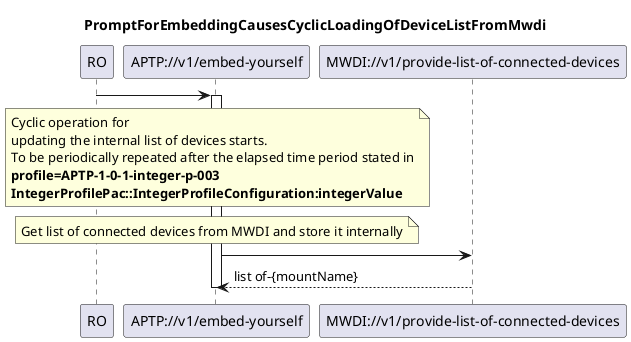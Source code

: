 @startuml 00x_CyclicLoadingOfDeviceListFromMwdi
skinparam responseMessageBelowArrow true

title
PromptForEmbeddingCausesCyclicLoadingOfDeviceListFromMwdi
end title

participant "RO" as ro
participant "APTP://v1/embed-yourself" as aptp
participant "MWDI://v1/provide-list-of-connected-devices" as mwdi



ro -> aptp
activate aptp

note over aptp
Cyclic operation for 
updating the internal list of devices starts.
To be periodically repeated after the elapsed time period stated in
<b>profile=APTP-1-0-1-integer-p-003</b>
<b>IntegerProfilePac::IntegerProfileConfiguration:integerValue</b>
end note

note over aptp
Get list of connected devices from MWDI and store it internally
end note

aptp -> mwdi
mwdi --> aptp: list of-{mountName}



deactivate aptp

@enduml